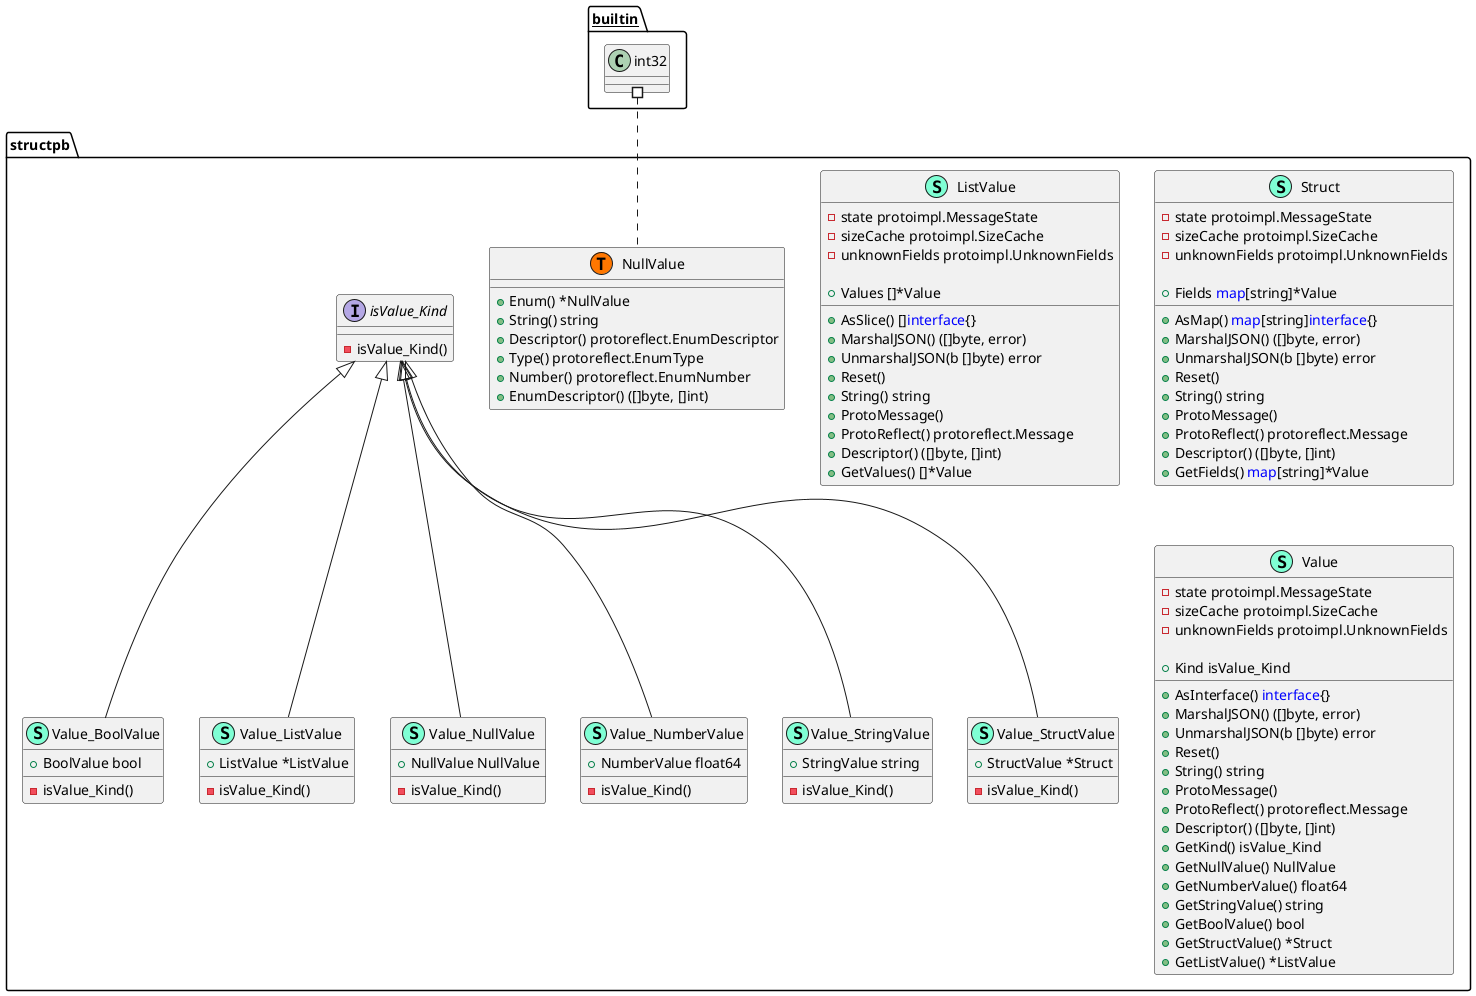@startuml
namespace structpb {
    class ListValue << (S,Aquamarine) >> {
        - state protoimpl.MessageState
        - sizeCache protoimpl.SizeCache
        - unknownFields protoimpl.UnknownFields

        + Values []*Value

        + AsSlice() []<font color=blue>interface</font>{}
        + MarshalJSON() ([]byte, error)
        + UnmarshalJSON(b []byte) error
        + Reset() 
        + String() string
        + ProtoMessage() 
        + ProtoReflect() protoreflect.Message
        + Descriptor() ([]byte, []int)
        + GetValues() []*Value

    }
    class NullValue << (S,Aquamarine) >> {
        + Enum() *NullValue
        + String() string
        + Descriptor() protoreflect.EnumDescriptor
        + Type() protoreflect.EnumType
        + Number() protoreflect.EnumNumber
        + EnumDescriptor() ([]byte, []int)

    }
    class Struct << (S,Aquamarine) >> {
        - state protoimpl.MessageState
        - sizeCache protoimpl.SizeCache
        - unknownFields protoimpl.UnknownFields

        + Fields <font color=blue>map</font>[string]*Value

        + AsMap() <font color=blue>map</font>[string]<font color=blue>interface</font>{}
        + MarshalJSON() ([]byte, error)
        + UnmarshalJSON(b []byte) error
        + Reset() 
        + String() string
        + ProtoMessage() 
        + ProtoReflect() protoreflect.Message
        + Descriptor() ([]byte, []int)
        + GetFields() <font color=blue>map</font>[string]*Value

    }
    class Value << (S,Aquamarine) >> {
        - state protoimpl.MessageState
        - sizeCache protoimpl.SizeCache
        - unknownFields protoimpl.UnknownFields

        + Kind isValue_Kind

        + AsInterface() <font color=blue>interface</font>{}
        + MarshalJSON() ([]byte, error)
        + UnmarshalJSON(b []byte) error
        + Reset() 
        + String() string
        + ProtoMessage() 
        + ProtoReflect() protoreflect.Message
        + Descriptor() ([]byte, []int)
        + GetKind() isValue_Kind
        + GetNullValue() NullValue
        + GetNumberValue() float64
        + GetStringValue() string
        + GetBoolValue() bool
        + GetStructValue() *Struct
        + GetListValue() *ListValue

    }
    class Value_BoolValue << (S,Aquamarine) >> {
        + BoolValue bool

        - isValue_Kind() 

    }
    class Value_ListValue << (S,Aquamarine) >> {
        + ListValue *ListValue

        - isValue_Kind() 

    }
    class Value_NullValue << (S,Aquamarine) >> {
        + NullValue NullValue

        - isValue_Kind() 

    }
    class Value_NumberValue << (S,Aquamarine) >> {
        + NumberValue float64

        - isValue_Kind() 

    }
    class Value_StringValue << (S,Aquamarine) >> {
        + StringValue string

        - isValue_Kind() 

    }
    class Value_StructValue << (S,Aquamarine) >> {
        + StructValue *Struct

        - isValue_Kind() 

    }
    interface isValue_Kind  {
        - isValue_Kind() 

    }
    class structpb.NullValue << (T, #FF7700) >>  {
    }
}

"structpb.isValue_Kind" <|-- "structpb.Value_BoolValue"
"structpb.isValue_Kind" <|-- "structpb.Value_ListValue"
"structpb.isValue_Kind" <|-- "structpb.Value_NullValue"
"structpb.isValue_Kind" <|-- "structpb.Value_NumberValue"
"structpb.isValue_Kind" <|-- "structpb.Value_StringValue"
"structpb.isValue_Kind" <|-- "structpb.Value_StructValue"

"__builtin__.int32" #.. "structpb.NullValue"
@enduml
